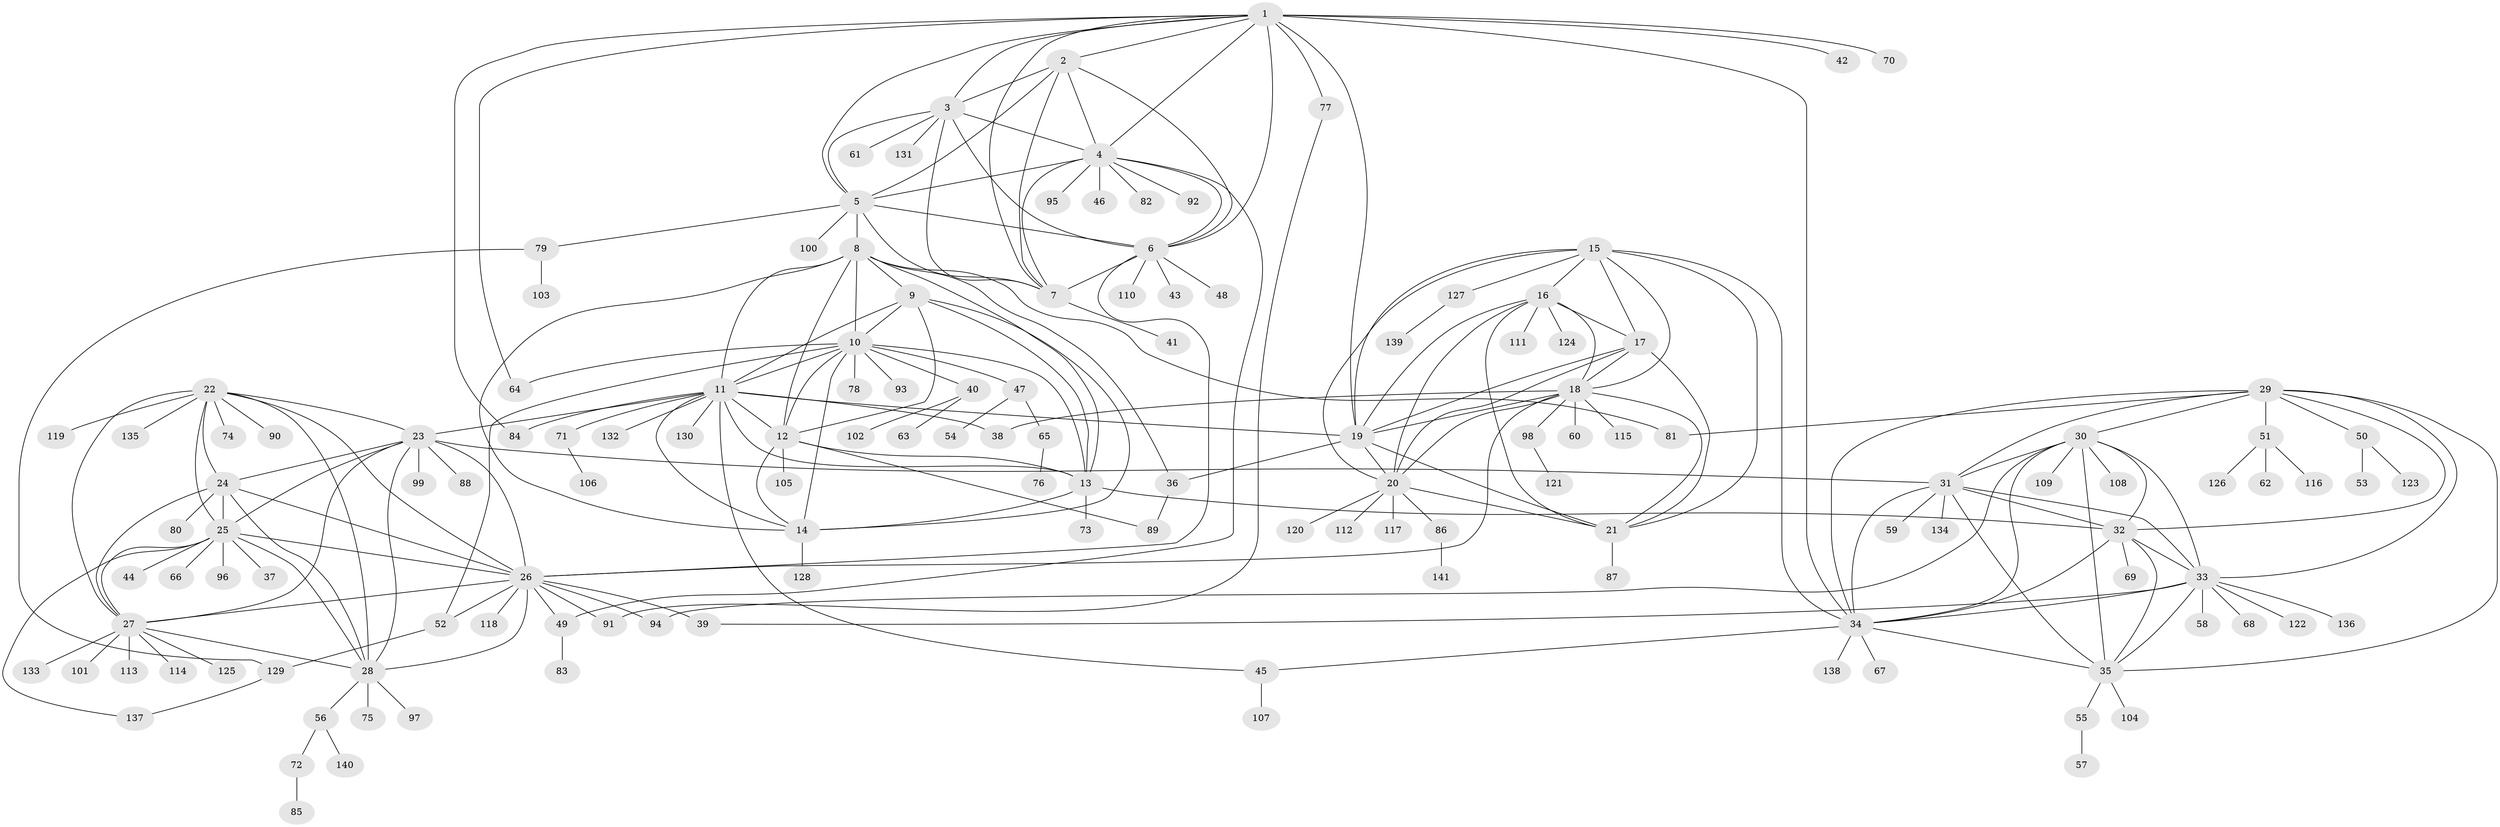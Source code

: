 // Generated by graph-tools (version 1.1) at 2025/26/03/09/25 03:26:38]
// undirected, 141 vertices, 235 edges
graph export_dot {
graph [start="1"]
  node [color=gray90,style=filled];
  1;
  2;
  3;
  4;
  5;
  6;
  7;
  8;
  9;
  10;
  11;
  12;
  13;
  14;
  15;
  16;
  17;
  18;
  19;
  20;
  21;
  22;
  23;
  24;
  25;
  26;
  27;
  28;
  29;
  30;
  31;
  32;
  33;
  34;
  35;
  36;
  37;
  38;
  39;
  40;
  41;
  42;
  43;
  44;
  45;
  46;
  47;
  48;
  49;
  50;
  51;
  52;
  53;
  54;
  55;
  56;
  57;
  58;
  59;
  60;
  61;
  62;
  63;
  64;
  65;
  66;
  67;
  68;
  69;
  70;
  71;
  72;
  73;
  74;
  75;
  76;
  77;
  78;
  79;
  80;
  81;
  82;
  83;
  84;
  85;
  86;
  87;
  88;
  89;
  90;
  91;
  92;
  93;
  94;
  95;
  96;
  97;
  98;
  99;
  100;
  101;
  102;
  103;
  104;
  105;
  106;
  107;
  108;
  109;
  110;
  111;
  112;
  113;
  114;
  115;
  116;
  117;
  118;
  119;
  120;
  121;
  122;
  123;
  124;
  125;
  126;
  127;
  128;
  129;
  130;
  131;
  132;
  133;
  134;
  135;
  136;
  137;
  138;
  139;
  140;
  141;
  1 -- 2;
  1 -- 3;
  1 -- 4;
  1 -- 5;
  1 -- 6;
  1 -- 7;
  1 -- 19;
  1 -- 34;
  1 -- 42;
  1 -- 64;
  1 -- 70;
  1 -- 77;
  1 -- 84;
  2 -- 3;
  2 -- 4;
  2 -- 5;
  2 -- 6;
  2 -- 7;
  3 -- 4;
  3 -- 5;
  3 -- 6;
  3 -- 7;
  3 -- 61;
  3 -- 131;
  4 -- 5;
  4 -- 6;
  4 -- 7;
  4 -- 46;
  4 -- 49;
  4 -- 82;
  4 -- 92;
  4 -- 95;
  5 -- 6;
  5 -- 7;
  5 -- 8;
  5 -- 79;
  5 -- 100;
  6 -- 7;
  6 -- 26;
  6 -- 43;
  6 -- 48;
  6 -- 110;
  7 -- 41;
  8 -- 9;
  8 -- 10;
  8 -- 11;
  8 -- 12;
  8 -- 13;
  8 -- 14;
  8 -- 36;
  8 -- 81;
  9 -- 10;
  9 -- 11;
  9 -- 12;
  9 -- 13;
  9 -- 14;
  10 -- 11;
  10 -- 12;
  10 -- 13;
  10 -- 14;
  10 -- 40;
  10 -- 47;
  10 -- 52;
  10 -- 64;
  10 -- 78;
  10 -- 93;
  11 -- 12;
  11 -- 13;
  11 -- 14;
  11 -- 19;
  11 -- 23;
  11 -- 38;
  11 -- 45;
  11 -- 71;
  11 -- 84;
  11 -- 130;
  11 -- 132;
  12 -- 13;
  12 -- 14;
  12 -- 89;
  12 -- 105;
  13 -- 14;
  13 -- 32;
  13 -- 73;
  14 -- 128;
  15 -- 16;
  15 -- 17;
  15 -- 18;
  15 -- 19;
  15 -- 20;
  15 -- 21;
  15 -- 34;
  15 -- 127;
  16 -- 17;
  16 -- 18;
  16 -- 19;
  16 -- 20;
  16 -- 21;
  16 -- 111;
  16 -- 124;
  17 -- 18;
  17 -- 19;
  17 -- 20;
  17 -- 21;
  18 -- 19;
  18 -- 20;
  18 -- 21;
  18 -- 26;
  18 -- 38;
  18 -- 60;
  18 -- 98;
  18 -- 115;
  19 -- 20;
  19 -- 21;
  19 -- 36;
  20 -- 21;
  20 -- 86;
  20 -- 112;
  20 -- 117;
  20 -- 120;
  21 -- 87;
  22 -- 23;
  22 -- 24;
  22 -- 25;
  22 -- 26;
  22 -- 27;
  22 -- 28;
  22 -- 74;
  22 -- 90;
  22 -- 119;
  22 -- 135;
  23 -- 24;
  23 -- 25;
  23 -- 26;
  23 -- 27;
  23 -- 28;
  23 -- 31;
  23 -- 88;
  23 -- 99;
  24 -- 25;
  24 -- 26;
  24 -- 27;
  24 -- 28;
  24 -- 80;
  25 -- 26;
  25 -- 27;
  25 -- 28;
  25 -- 37;
  25 -- 44;
  25 -- 66;
  25 -- 96;
  25 -- 137;
  26 -- 27;
  26 -- 28;
  26 -- 39;
  26 -- 49;
  26 -- 52;
  26 -- 91;
  26 -- 94;
  26 -- 118;
  27 -- 28;
  27 -- 101;
  27 -- 113;
  27 -- 114;
  27 -- 125;
  27 -- 133;
  28 -- 56;
  28 -- 75;
  28 -- 97;
  29 -- 30;
  29 -- 31;
  29 -- 32;
  29 -- 33;
  29 -- 34;
  29 -- 35;
  29 -- 50;
  29 -- 51;
  29 -- 81;
  30 -- 31;
  30 -- 32;
  30 -- 33;
  30 -- 34;
  30 -- 35;
  30 -- 94;
  30 -- 108;
  30 -- 109;
  31 -- 32;
  31 -- 33;
  31 -- 34;
  31 -- 35;
  31 -- 59;
  31 -- 134;
  32 -- 33;
  32 -- 34;
  32 -- 35;
  32 -- 69;
  33 -- 34;
  33 -- 35;
  33 -- 39;
  33 -- 58;
  33 -- 68;
  33 -- 122;
  33 -- 136;
  34 -- 35;
  34 -- 45;
  34 -- 67;
  34 -- 138;
  35 -- 55;
  35 -- 104;
  36 -- 89;
  40 -- 63;
  40 -- 102;
  45 -- 107;
  47 -- 54;
  47 -- 65;
  49 -- 83;
  50 -- 53;
  50 -- 123;
  51 -- 62;
  51 -- 116;
  51 -- 126;
  52 -- 129;
  55 -- 57;
  56 -- 72;
  56 -- 140;
  65 -- 76;
  71 -- 106;
  72 -- 85;
  77 -- 91;
  79 -- 103;
  79 -- 129;
  86 -- 141;
  98 -- 121;
  127 -- 139;
  129 -- 137;
}
